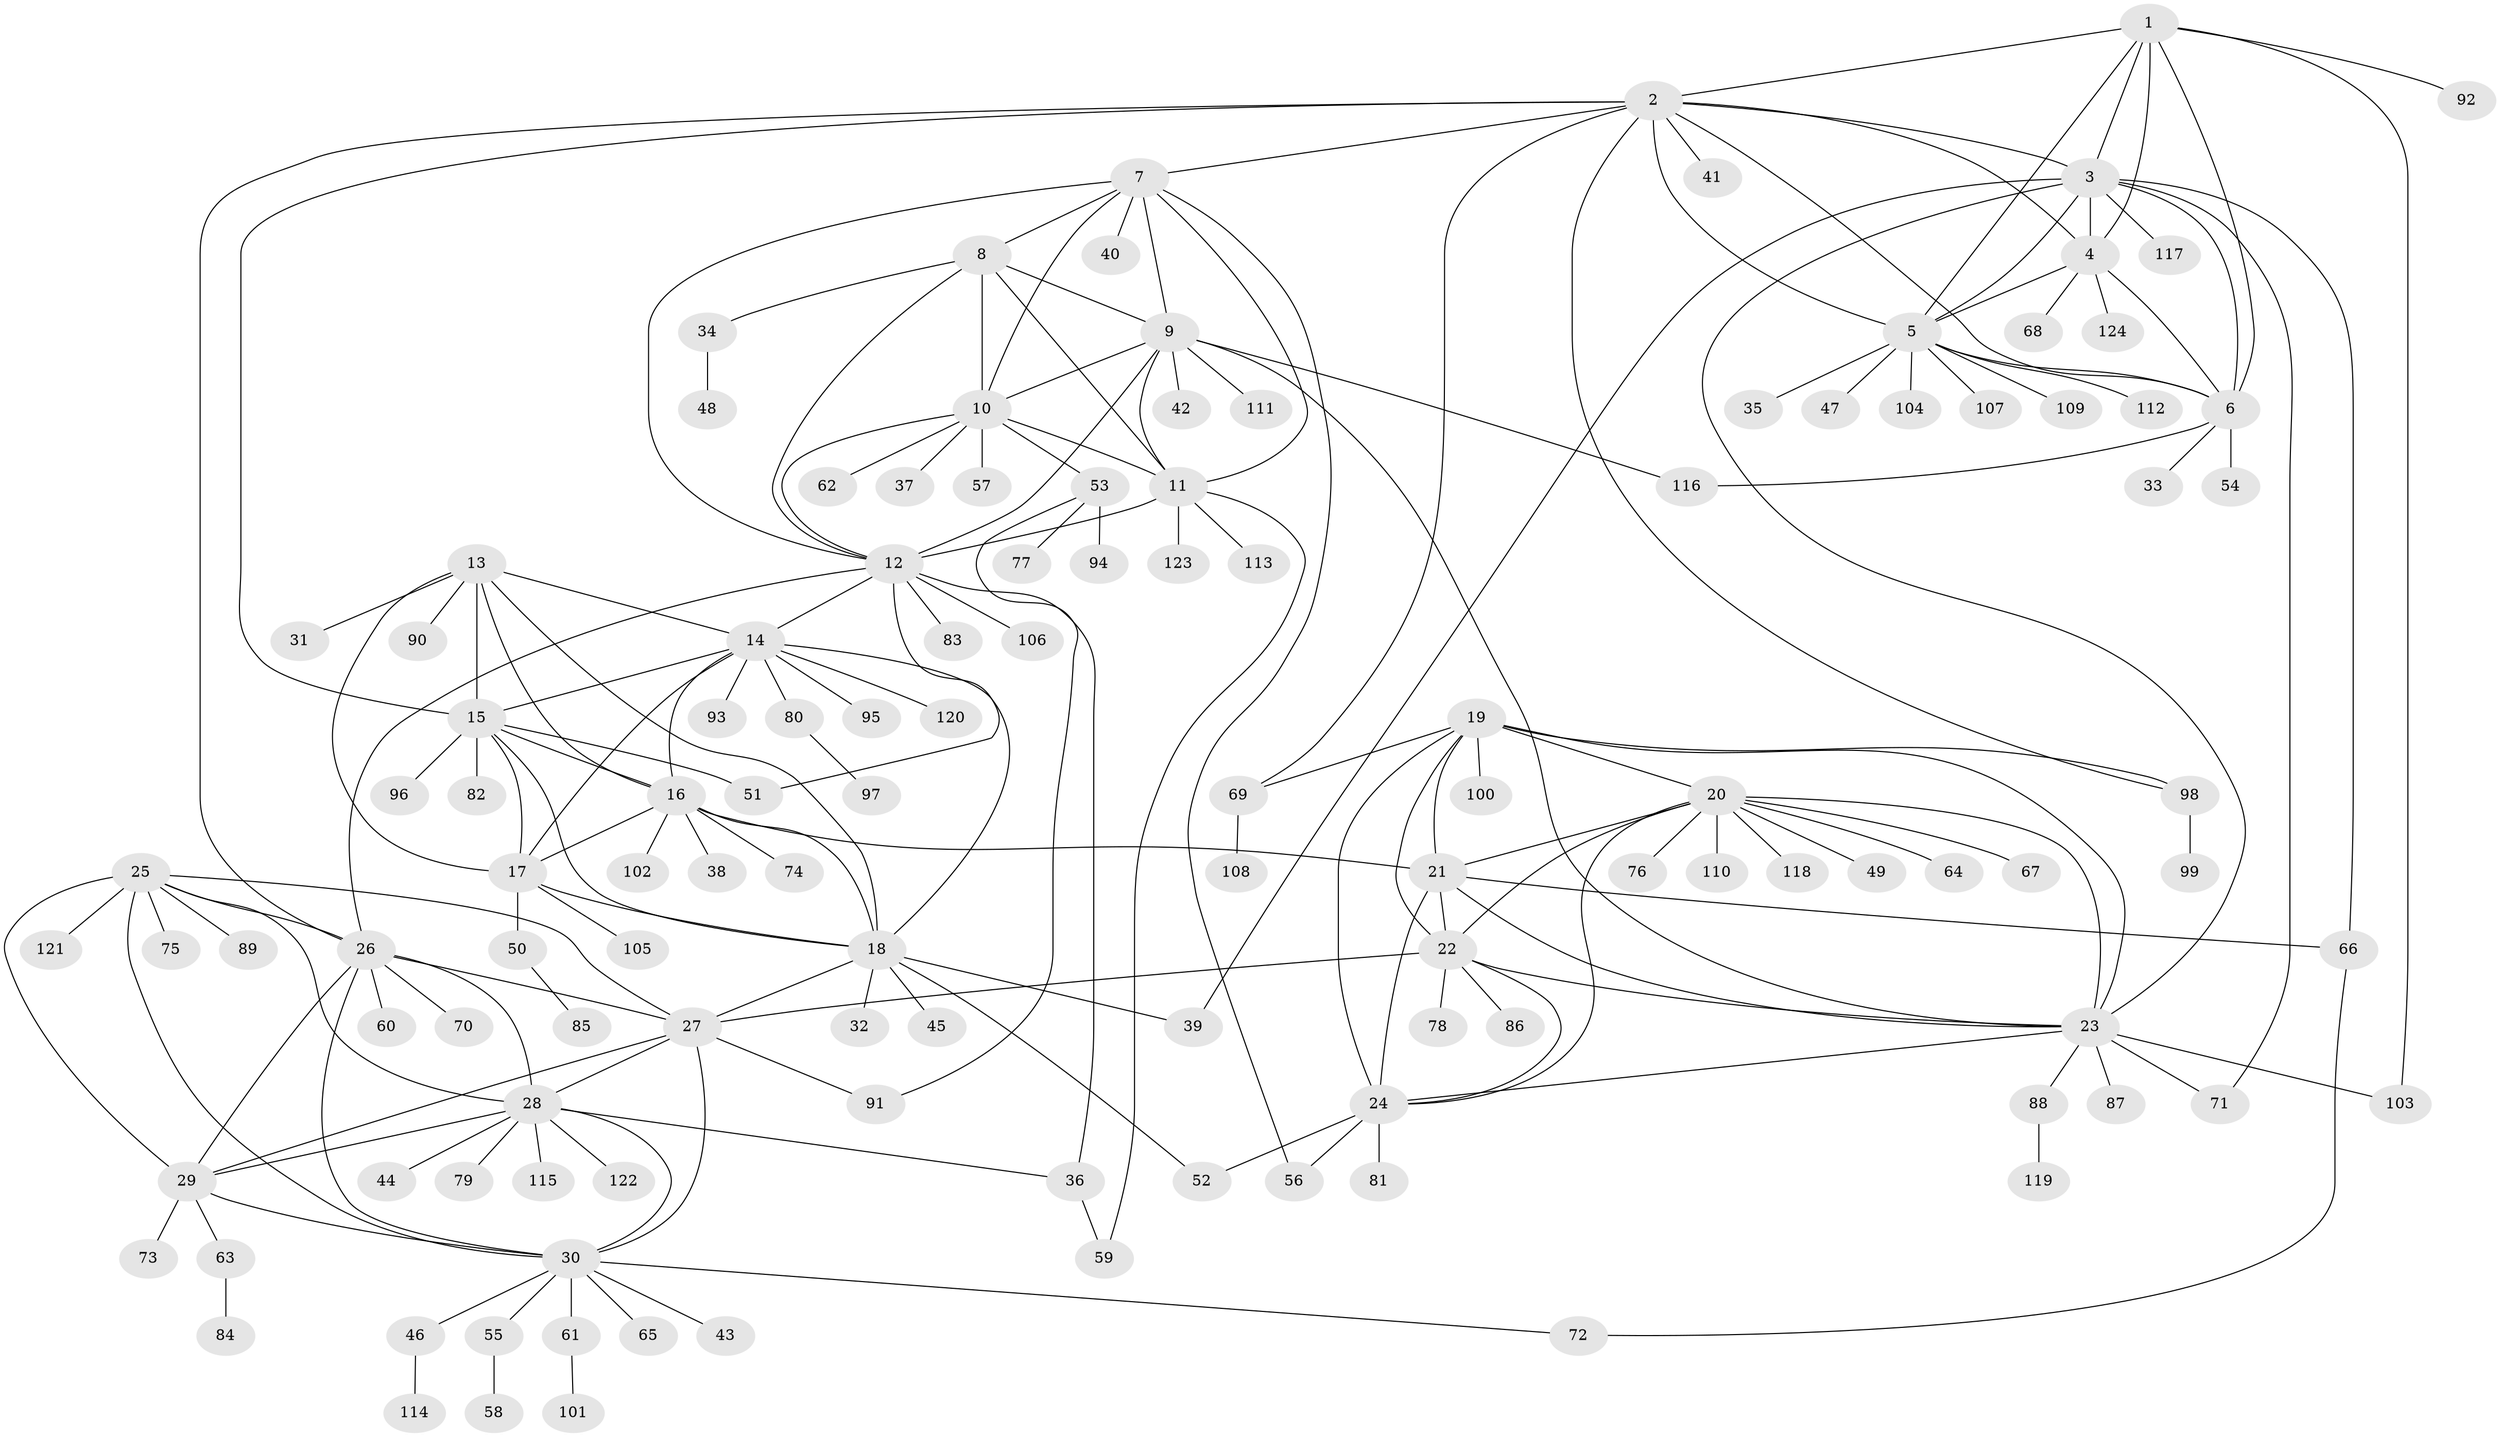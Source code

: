// Generated by graph-tools (version 1.1) at 2025/15/03/09/25 04:15:46]
// undirected, 124 vertices, 193 edges
graph export_dot {
graph [start="1"]
  node [color=gray90,style=filled];
  1;
  2;
  3;
  4;
  5;
  6;
  7;
  8;
  9;
  10;
  11;
  12;
  13;
  14;
  15;
  16;
  17;
  18;
  19;
  20;
  21;
  22;
  23;
  24;
  25;
  26;
  27;
  28;
  29;
  30;
  31;
  32;
  33;
  34;
  35;
  36;
  37;
  38;
  39;
  40;
  41;
  42;
  43;
  44;
  45;
  46;
  47;
  48;
  49;
  50;
  51;
  52;
  53;
  54;
  55;
  56;
  57;
  58;
  59;
  60;
  61;
  62;
  63;
  64;
  65;
  66;
  67;
  68;
  69;
  70;
  71;
  72;
  73;
  74;
  75;
  76;
  77;
  78;
  79;
  80;
  81;
  82;
  83;
  84;
  85;
  86;
  87;
  88;
  89;
  90;
  91;
  92;
  93;
  94;
  95;
  96;
  97;
  98;
  99;
  100;
  101;
  102;
  103;
  104;
  105;
  106;
  107;
  108;
  109;
  110;
  111;
  112;
  113;
  114;
  115;
  116;
  117;
  118;
  119;
  120;
  121;
  122;
  123;
  124;
  1 -- 2;
  1 -- 3;
  1 -- 4;
  1 -- 5;
  1 -- 6;
  1 -- 92;
  1 -- 103;
  2 -- 3;
  2 -- 4;
  2 -- 5;
  2 -- 6;
  2 -- 7;
  2 -- 15;
  2 -- 26;
  2 -- 41;
  2 -- 69;
  2 -- 98;
  3 -- 4;
  3 -- 5;
  3 -- 6;
  3 -- 23;
  3 -- 39;
  3 -- 66;
  3 -- 71;
  3 -- 117;
  4 -- 5;
  4 -- 6;
  4 -- 68;
  4 -- 124;
  5 -- 6;
  5 -- 35;
  5 -- 47;
  5 -- 104;
  5 -- 107;
  5 -- 109;
  5 -- 112;
  6 -- 33;
  6 -- 54;
  6 -- 116;
  7 -- 8;
  7 -- 9;
  7 -- 10;
  7 -- 11;
  7 -- 12;
  7 -- 40;
  7 -- 56;
  8 -- 9;
  8 -- 10;
  8 -- 11;
  8 -- 12;
  8 -- 34;
  9 -- 10;
  9 -- 11;
  9 -- 12;
  9 -- 23;
  9 -- 42;
  9 -- 111;
  9 -- 116;
  10 -- 11;
  10 -- 12;
  10 -- 37;
  10 -- 53;
  10 -- 57;
  10 -- 62;
  11 -- 12;
  11 -- 59;
  11 -- 113;
  11 -- 123;
  12 -- 14;
  12 -- 26;
  12 -- 36;
  12 -- 51;
  12 -- 83;
  12 -- 106;
  13 -- 14;
  13 -- 15;
  13 -- 16;
  13 -- 17;
  13 -- 18;
  13 -- 31;
  13 -- 90;
  14 -- 15;
  14 -- 16;
  14 -- 17;
  14 -- 18;
  14 -- 80;
  14 -- 93;
  14 -- 95;
  14 -- 120;
  15 -- 16;
  15 -- 17;
  15 -- 18;
  15 -- 51;
  15 -- 82;
  15 -- 96;
  16 -- 17;
  16 -- 18;
  16 -- 21;
  16 -- 38;
  16 -- 74;
  16 -- 102;
  17 -- 18;
  17 -- 50;
  17 -- 105;
  18 -- 27;
  18 -- 32;
  18 -- 39;
  18 -- 45;
  18 -- 52;
  19 -- 20;
  19 -- 21;
  19 -- 22;
  19 -- 23;
  19 -- 24;
  19 -- 69;
  19 -- 98;
  19 -- 100;
  20 -- 21;
  20 -- 22;
  20 -- 23;
  20 -- 24;
  20 -- 49;
  20 -- 64;
  20 -- 67;
  20 -- 76;
  20 -- 110;
  20 -- 118;
  21 -- 22;
  21 -- 23;
  21 -- 24;
  21 -- 66;
  22 -- 23;
  22 -- 24;
  22 -- 27;
  22 -- 78;
  22 -- 86;
  23 -- 24;
  23 -- 71;
  23 -- 87;
  23 -- 88;
  23 -- 103;
  24 -- 52;
  24 -- 56;
  24 -- 81;
  25 -- 26;
  25 -- 27;
  25 -- 28;
  25 -- 29;
  25 -- 30;
  25 -- 75;
  25 -- 89;
  25 -- 121;
  26 -- 27;
  26 -- 28;
  26 -- 29;
  26 -- 30;
  26 -- 60;
  26 -- 70;
  27 -- 28;
  27 -- 29;
  27 -- 30;
  27 -- 91;
  28 -- 29;
  28 -- 30;
  28 -- 36;
  28 -- 44;
  28 -- 79;
  28 -- 115;
  28 -- 122;
  29 -- 30;
  29 -- 63;
  29 -- 73;
  30 -- 43;
  30 -- 46;
  30 -- 55;
  30 -- 61;
  30 -- 65;
  30 -- 72;
  34 -- 48;
  36 -- 59;
  46 -- 114;
  50 -- 85;
  53 -- 77;
  53 -- 91;
  53 -- 94;
  55 -- 58;
  61 -- 101;
  63 -- 84;
  66 -- 72;
  69 -- 108;
  80 -- 97;
  88 -- 119;
  98 -- 99;
}
